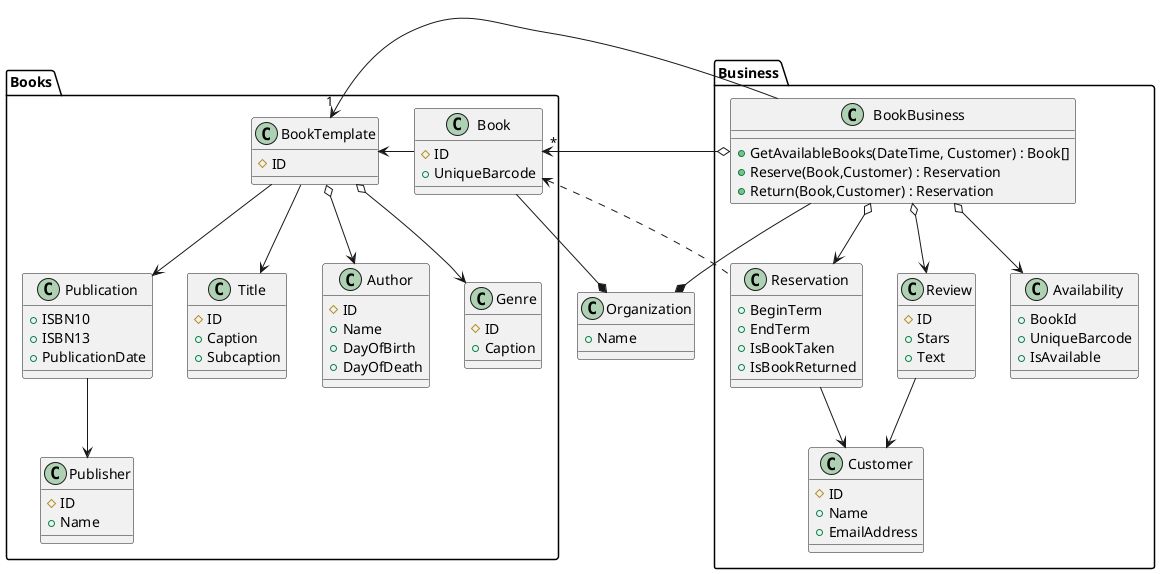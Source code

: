 @startuml

class Organization {
	+Name
}
Organization *-- Books.Book
Business.BookBusiness --* Organization

package Books
{
	class Book {
		#ID
		+UniqueBarcode
	}
	Book -> BookTemplate

	class BookTemplate {
		#ID
	}
	BookTemplate --> Publication
	BookTemplate --> Title
	BookTemplate o--> Author
	BookTemplate o--> Genre


	class Author {
		#ID
		+Name
		+DayOfBirth
		+DayOfDeath
	}

	class Publication {
		+ISBN10
		+ISBN13
		+PublicationDate
	}
	Publication --> Publisher

	class Publisher {
		#ID
		+Name
	}

	class Genre {
		#ID
		+Caption
	}

	class Title {
		#ID
		+Caption
		+Subcaption
	}
}
package Business 
{
	class BookBusiness {
		+GetAvailableBooks(DateTime, Customer) : Book[]
		+Reserve(Book,Customer) : Reservation
		+Return(Book,Customer) : Reservation
	}
	BookBusiness o--> Reservation
	BookBusiness o--> Review
	BookBusiness o--> Availability

	Books.Book "*" <-o BookBusiness
	Books.BookTemplate "1" <- BookBusiness

	class Reservation {
		+BeginTerm
		+EndTerm
		+IsBookTaken
		+IsBookReturned
	}
	Reservation --> Customer
	Books.Book <.. Reservation

	class Availability {
		+BookId
		+UniqueBarcode
		+IsAvailable
	}

	class Customer {
		#ID
		+Name
		+EmailAddress
	}

	class Review {
		#ID
		+Stars
		+Text
	}
	Review --> Customer

}

@enduml